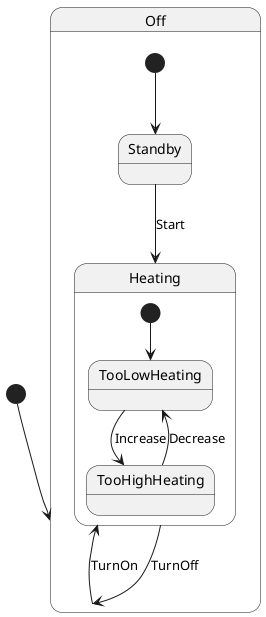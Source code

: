 @startuml
[*] --> Off

state Off {
  [*] --> Standby
  Standby --> Heating : Start
}
state Heating {
  [*] --> TooLowHeating
  TooLowHeating --> TooHighHeating : Increase
  TooHighHeating --> TooLowHeating : Decrease
}

Off --> Heating : TurnOn
Heating --> Off : TurnOff
@enduml
